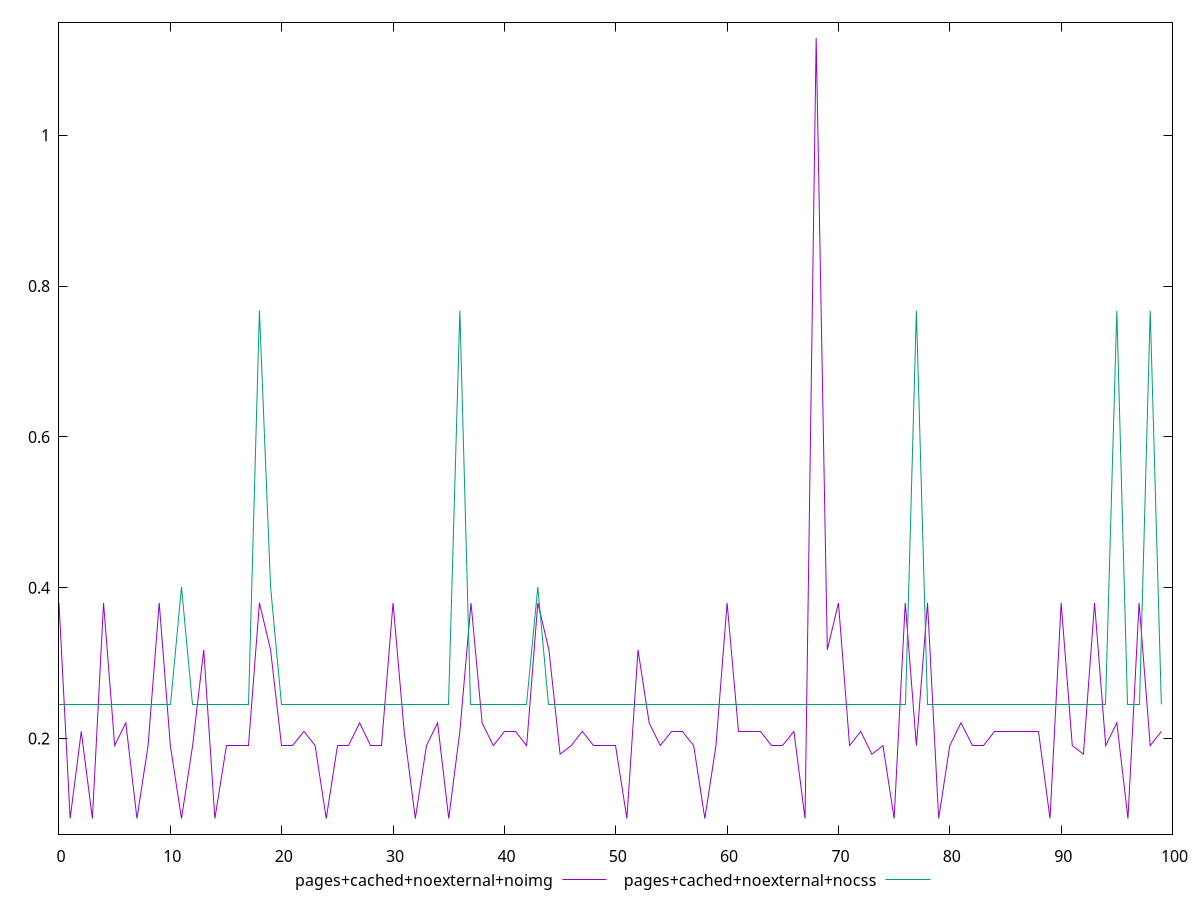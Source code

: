 reset
set terminal svg size 640, 500 enhanced background rgb 'white'
set output "report_00007_2020-12-11T15:55:29.892Z/cumulative-layout-shift/comparison/line/8_vs_9.svg"

$pagesCachedNoexternalNoimg <<EOF
0 0.3797997665405274
1 0.0938739013671875
2 0.20941780090332032
3 0.0938739013671875
4 0.3797997665405274
5 0.1905707836151123
6 0.2207679271697998
7 0.0938739013671875
8 0.1905707836151123
9 0.3797997665405274
10 0.1905707836151123
11 0.0938739013671875
12 0.1905707836151123
13 0.31750728607177736
14 0.0938739013671875
15 0.1905707836151123
16 0.1905707836151123
17 0.1905707836151123
18 0.3797997665405274
19 0.31750728607177736
20 0.1905707836151123
21 0.1905707836151123
22 0.20941780090332032
23 0.1905707836151123
24 0.0938739013671875
25 0.1905707836151123
26 0.1905707836151123
27 0.2207679271697998
28 0.1905707836151123
29 0.1905707836151123
30 0.3797997665405274
31 0.20941780090332032
32 0.0938739013671875
33 0.1905707836151123
34 0.2207679271697998
35 0.0938739013671875
36 0.20941780090332032
37 0.3797997665405274
38 0.2207679271697998
39 0.1905707836151123
40 0.20941780090332032
41 0.20941780090332032
42 0.1905707836151123
43 0.3797997665405274
44 0.31750728607177736
45 0.17922065734863282
46 0.1905707836151123
47 0.20941780090332032
48 0.1905707836151123
49 0.1905707836151123
50 0.1905707836151123
51 0.0938739013671875
52 0.31750728607177736
53 0.2207679271697998
54 0.1905707836151123
55 0.20941780090332032
56 0.20941780090332032
57 0.1905707836151123
58 0.0938739013671875
59 0.1905707836151123
60 0.3797997665405274
61 0.20941780090332032
62 0.20941780090332032
63 0.20941780090332032
64 0.1905707836151123
65 0.1905707836151123
66 0.20941780090332032
67 0.0938739013671875
68 1.1291448974609375
69 0.31750728607177736
70 0.3797997665405274
71 0.1905707836151123
72 0.20941780090332032
73 0.17922065734863282
74 0.1905707836151123
75 0.0938739013671875
76 0.3797997665405274
77 0.1905707836151123
78 0.3797997665405274
79 0.0938739013671875
80 0.1905707836151123
81 0.2207679271697998
82 0.1905707836151123
83 0.1905707836151123
84 0.20941780090332032
85 0.20941780090332032
86 0.20941780090332032
87 0.20941780090332032
88 0.20941780090332032
89 0.0938739013671875
90 0.3797997665405274
91 0.1905707836151123
92 0.17922065734863282
93 0.3797997665405274
94 0.1905707836151123
95 0.2207679271697998
96 0.0938739013671875
97 0.3797997665405274
98 0.1905707836151123
99 0.20941780090332032
EOF

$pagesCachedNoexternalNocss <<EOF
0 0.24537114122178816
1 0.24537114122178816
2 0.24537114122178816
3 0.24537114122178816
4 0.24537114122178816
5 0.24537114122178816
6 0.24537114122178816
7 0.24537114122178816
8 0.24537114122178816
9 0.24537114122178816
10 0.24537114122178816
11 0.40092286936442056
12 0.24537114122178816
13 0.24537114122178816
14 0.24537114122178816
15 0.24537114122178816
16 0.24537114122178816
17 0.24537114122178816
18 0.7674015206231011
19 0.4010815065171983
20 0.24537114122178816
21 0.24537114122178816
22 0.24537114122178816
23 0.24537114122178816
24 0.24537114122178816
25 0.24537114122178816
26 0.24537114122178816
27 0.24537114122178816
28 0.24537114122178816
29 0.24537114122178816
30 0.24537114122178816
31 0.24537114122178816
32 0.24537114122178816
33 0.24537114122178816
34 0.24537114122178816
35 0.24537114122178816
36 0.7674015206231011
37 0.24537114122178816
38 0.24537114122178816
39 0.24537114122178816
40 0.24537114122178816
41 0.24537114122178816
42 0.24537114122178816
43 0.40092286936442056
44 0.24537114122178816
45 0.24537114122178816
46 0.24537114122178816
47 0.24537114122178816
48 0.24537114122178816
49 0.24537114122178816
50 0.24537114122178816
51 0.24537114122178816
52 0.24537114122178816
53 0.24537114122178816
54 0.24537114122178816
55 0.24537114122178816
56 0.24537114122178816
57 0.24537114122178816
58 0.24537114122178816
59 0.24537114122178816
60 0.24537114122178816
61 0.24537114122178816
62 0.24537114122178816
63 0.24537114122178816
64 0.24537114122178816
65 0.24537114122178816
66 0.24537114122178816
67 0.24537114122178816
68 0.24537114122178816
69 0.24537114122178816
70 0.24537114122178816
71 0.24537114122178816
72 0.24537114122178816
73 0.24537114122178816
74 0.24537114122178816
75 0.24537114122178816
76 0.24537114122178816
77 0.7674015206231011
78 0.24537114122178816
79 0.24537114122178816
80 0.24537114122178816
81 0.24537114122178816
82 0.24537114122178816
83 0.24537114122178816
84 0.24537114122178816
85 0.24537114122178816
86 0.24537114122178816
87 0.24537114122178816
88 0.24537114122178816
89 0.24537114122178816
90 0.24537114122178816
91 0.24537114122178816
92 0.24537114122178816
93 0.24537114122178816
94 0.24537114122178816
95 0.7674015206231011
96 0.24537114122178816
97 0.24537114122178816
98 0.7674015206231011
99 0.24537114122178816
EOF

set key outside below
set yrange [0.07316848144531249:1.1498503173828125]

plot \
  $pagesCachedNoexternalNoimg title "pages+cached+noexternal+noimg" with line, \
  $pagesCachedNoexternalNocss title "pages+cached+noexternal+nocss" with line, \


reset